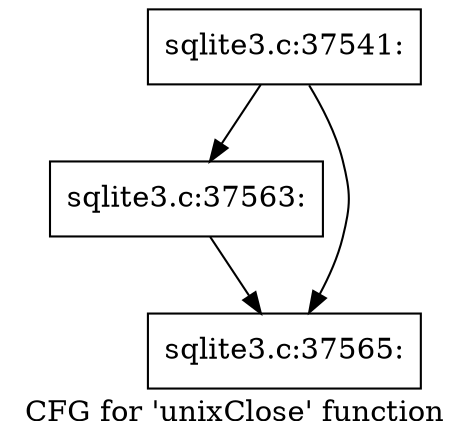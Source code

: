 digraph "CFG for 'unixClose' function" {
	label="CFG for 'unixClose' function";

	Node0x55c0f5727230 [shape=record,label="{sqlite3.c:37541:}"];
	Node0x55c0f5727230 -> Node0x55c0f5702790;
	Node0x55c0f5727230 -> Node0x55c0f570b5c0;
	Node0x55c0f5702790 [shape=record,label="{sqlite3.c:37563:}"];
	Node0x55c0f5702790 -> Node0x55c0f570b5c0;
	Node0x55c0f570b5c0 [shape=record,label="{sqlite3.c:37565:}"];
}
